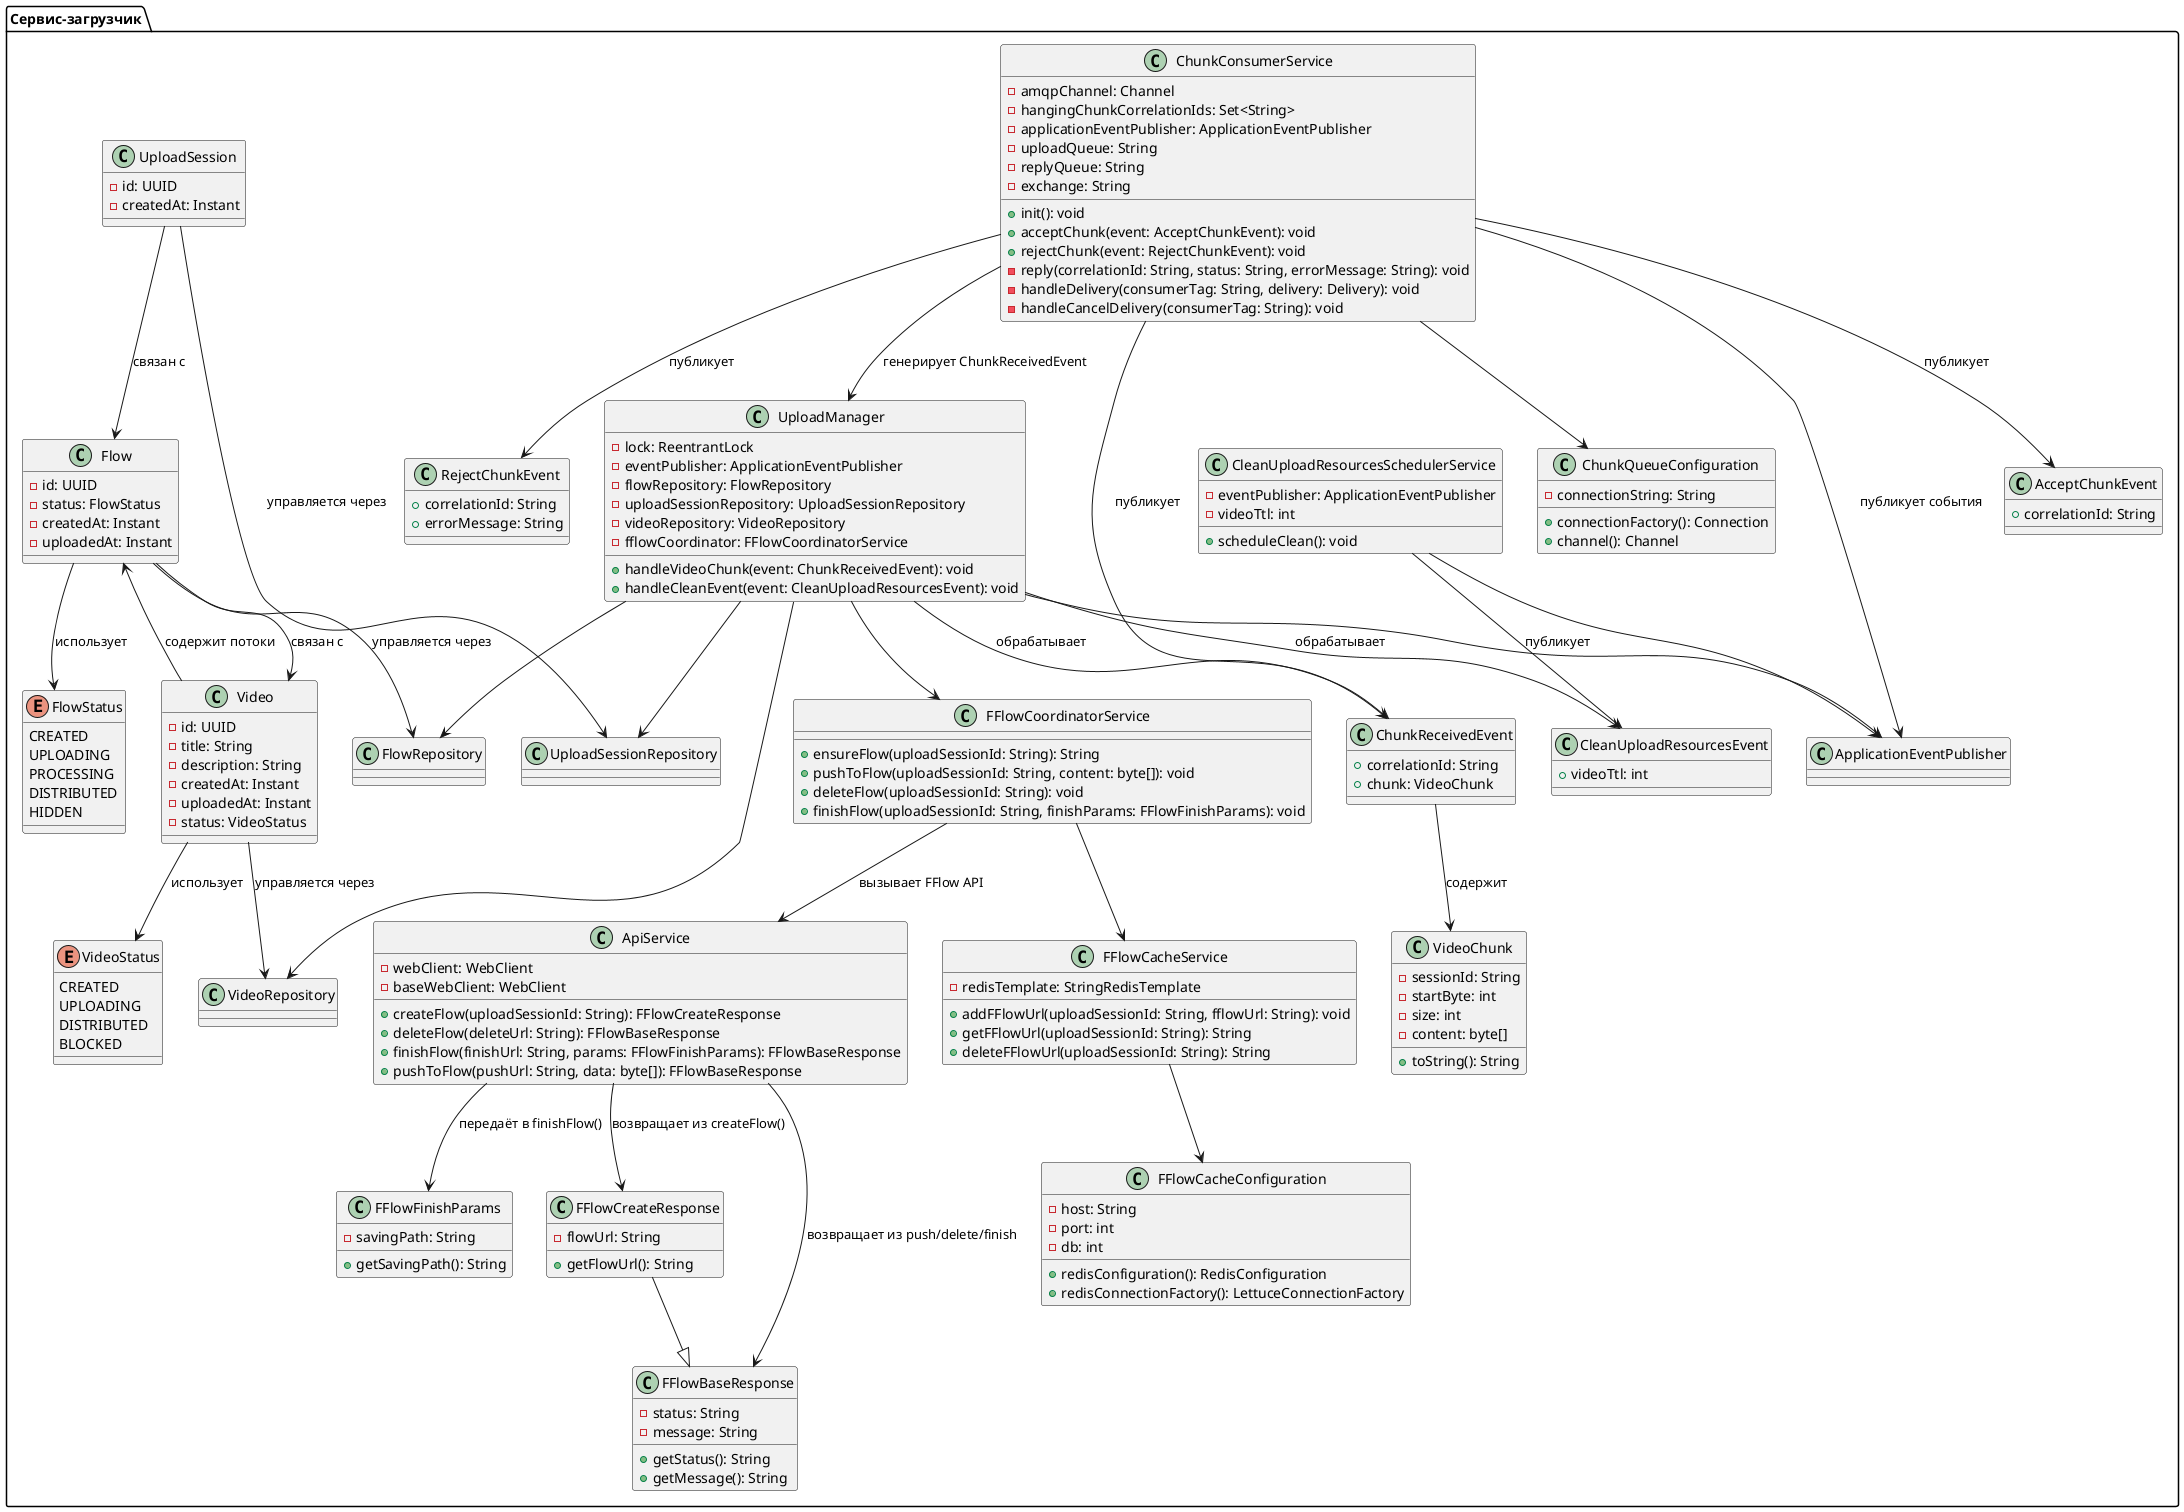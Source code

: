 @startuml Uploader
package "Сервис-загрузчик" {

  class ChunkConsumerService {
    - amqpChannel: Channel
    - hangingChunkCorrelationIds: Set<String>
    - applicationEventPublisher: ApplicationEventPublisher
    - uploadQueue: String
    - replyQueue: String
    - exchange: String
    + init(): void
    + acceptChunk(event: AcceptChunkEvent): void
    + rejectChunk(event: RejectChunkEvent): void
    - reply(correlationId: String, status: String, errorMessage: String): void
    - handleDelivery(consumerTag: String, delivery: Delivery): void
    - handleCancelDelivery(consumerTag: String): void
  }

  class UploadManager {
    - lock: ReentrantLock
    - eventPublisher: ApplicationEventPublisher
    - flowRepository: FlowRepository
    - uploadSessionRepository: UploadSessionRepository
    - videoRepository: VideoRepository
    - fflowCoordinator: FFlowCoordinatorService
    + handleVideoChunk(event: ChunkReceivedEvent): void
    + handleCleanEvent(event: CleanUploadResourcesEvent): void
  }

  class CleanUploadResourcesSchedulerService {
    - eventPublisher: ApplicationEventPublisher
    - videoTtl: int
    + scheduleClean(): void
  }

  class FFlowCoordinatorService {
    + ensureFlow(uploadSessionId: String): String
    + pushToFlow(uploadSessionId: String, content: byte[]): void
    + deleteFlow(uploadSessionId: String): void
    + finishFlow(uploadSessionId: String, finishParams: FFlowFinishParams): void
  }

  class FFlowCacheService {
    - redisTemplate: StringRedisTemplate
    + addFFlowUrl(uploadSessionId: String, fflowUrl: String): void
    + getFFlowUrl(uploadSessionId: String): String
    + deleteFFlowUrl(uploadSessionId: String): String
  }

  class ApiService {
    - webClient: WebClient
    - baseWebClient: WebClient
    + createFlow(uploadSessionId: String): FFlowCreateResponse
    + deleteFlow(deleteUrl: String): FFlowBaseResponse
    + finishFlow(finishUrl: String, params: FFlowFinishParams): FFlowBaseResponse
    + pushToFlow(pushUrl: String, data: byte[]): FFlowBaseResponse
  }

  class ChunkQueueConfiguration {
    - connectionString: String
    + connectionFactory(): Connection
    + channel(): Channel
  }

  class FFlowCacheConfiguration {
    - host: String
    - port: int
    - db: int
    + redisConfiguration(): RedisConfiguration
    + redisConnectionFactory(): LettuceConnectionFactory
  }

  class FFlowFinishParams {
    - savingPath: String
    + getSavingPath(): String
  }

  class FFlowCreateResponse {
    - flowUrl: String
    + getFlowUrl(): String
  }

  class FFlowBaseResponse {
    - status: String
    - message: String
    + getStatus(): String
    + getMessage(): String
  }

  class VideoChunk {
    - sessionId: String
    - startByte: int
    - size: int
    - content: byte[]
    + toString(): String
  }

  class Flow {
    - id: UUID
    - status: FlowStatus
    - createdAt: Instant
    - uploadedAt: Instant
  }

  class UploadSession {
    - id: UUID
    - createdAt: Instant
  }

  class Video {
    - id: UUID
    - title: String
    - description: String
    - createdAt: Instant
    - uploadedAt: Instant
    - status: VideoStatus
  }

  class FlowRepository
  class UploadSessionRepository
  class VideoRepository

  enum FlowStatus {
    CREATED
    UPLOADING
    PROCESSING
    DISTRIBUTED
    HIDDEN
  }

  enum VideoStatus {
    CREATED
    UPLOADING
    DISTRIBUTED
    BLOCKED
  }

  class AcceptChunkEvent {
    + correlationId: String
  }

  class RejectChunkEvent {
    + correlationId: String
    + errorMessage: String
  }

  class ChunkReceivedEvent {
    + correlationId: String
    + chunk: VideoChunk
  }

  class CleanUploadResourcesEvent {
    + videoTtl: int
  }

  ChunkConsumerService --> ApplicationEventPublisher : публикует события
  ChunkConsumerService --> UploadManager : генерирует ChunkReceivedEvent
  UploadManager --> ApplicationEventPublisher
  UploadManager --> FlowRepository
  UploadManager --> UploadSessionRepository
  UploadManager --> VideoRepository
  UploadManager --> FFlowCoordinatorService
  CleanUploadResourcesSchedulerService --> ApplicationEventPublisher

  FFlowCoordinatorService --> FFlowCacheService
  FFlowCoordinatorService --> ApiService : вызывает FFlow API
  ChunkConsumerService --> ChunkQueueConfiguration
  FFlowCacheService --> FFlowCacheConfiguration
  FFlowCreateResponse --|> FFlowBaseResponse

  Flow --> Video : связан с
  UploadSession --> Flow : связан с
  Video --> Flow : содержит потоки

  ChunkConsumerService --> AcceptChunkEvent : публикует
  ChunkConsumerService --> RejectChunkEvent : публикует
  ChunkConsumerService --> ChunkReceivedEvent : публикует
  UploadManager --> ChunkReceivedEvent : обрабатывает
  CleanUploadResourcesSchedulerService --> CleanUploadResourcesEvent : публикует
  UploadManager --> CleanUploadResourcesEvent : обрабатывает

  ChunkReceivedEvent --> VideoChunk : содержит

  ApiService --> FFlowFinishParams : передаёт в finishFlow()
  ApiService --> FFlowCreateResponse : возвращает из createFlow()
  ApiService --> FFlowBaseResponse : возвращает из push/delete/finish

  Flow --> FlowRepository : управляется через
  UploadSession --> UploadSessionRepository : управляется через
  Video --> VideoRepository : управляется через

  Flow --> FlowStatus : использует
  Video --> VideoStatus : использует

}
@enduml
